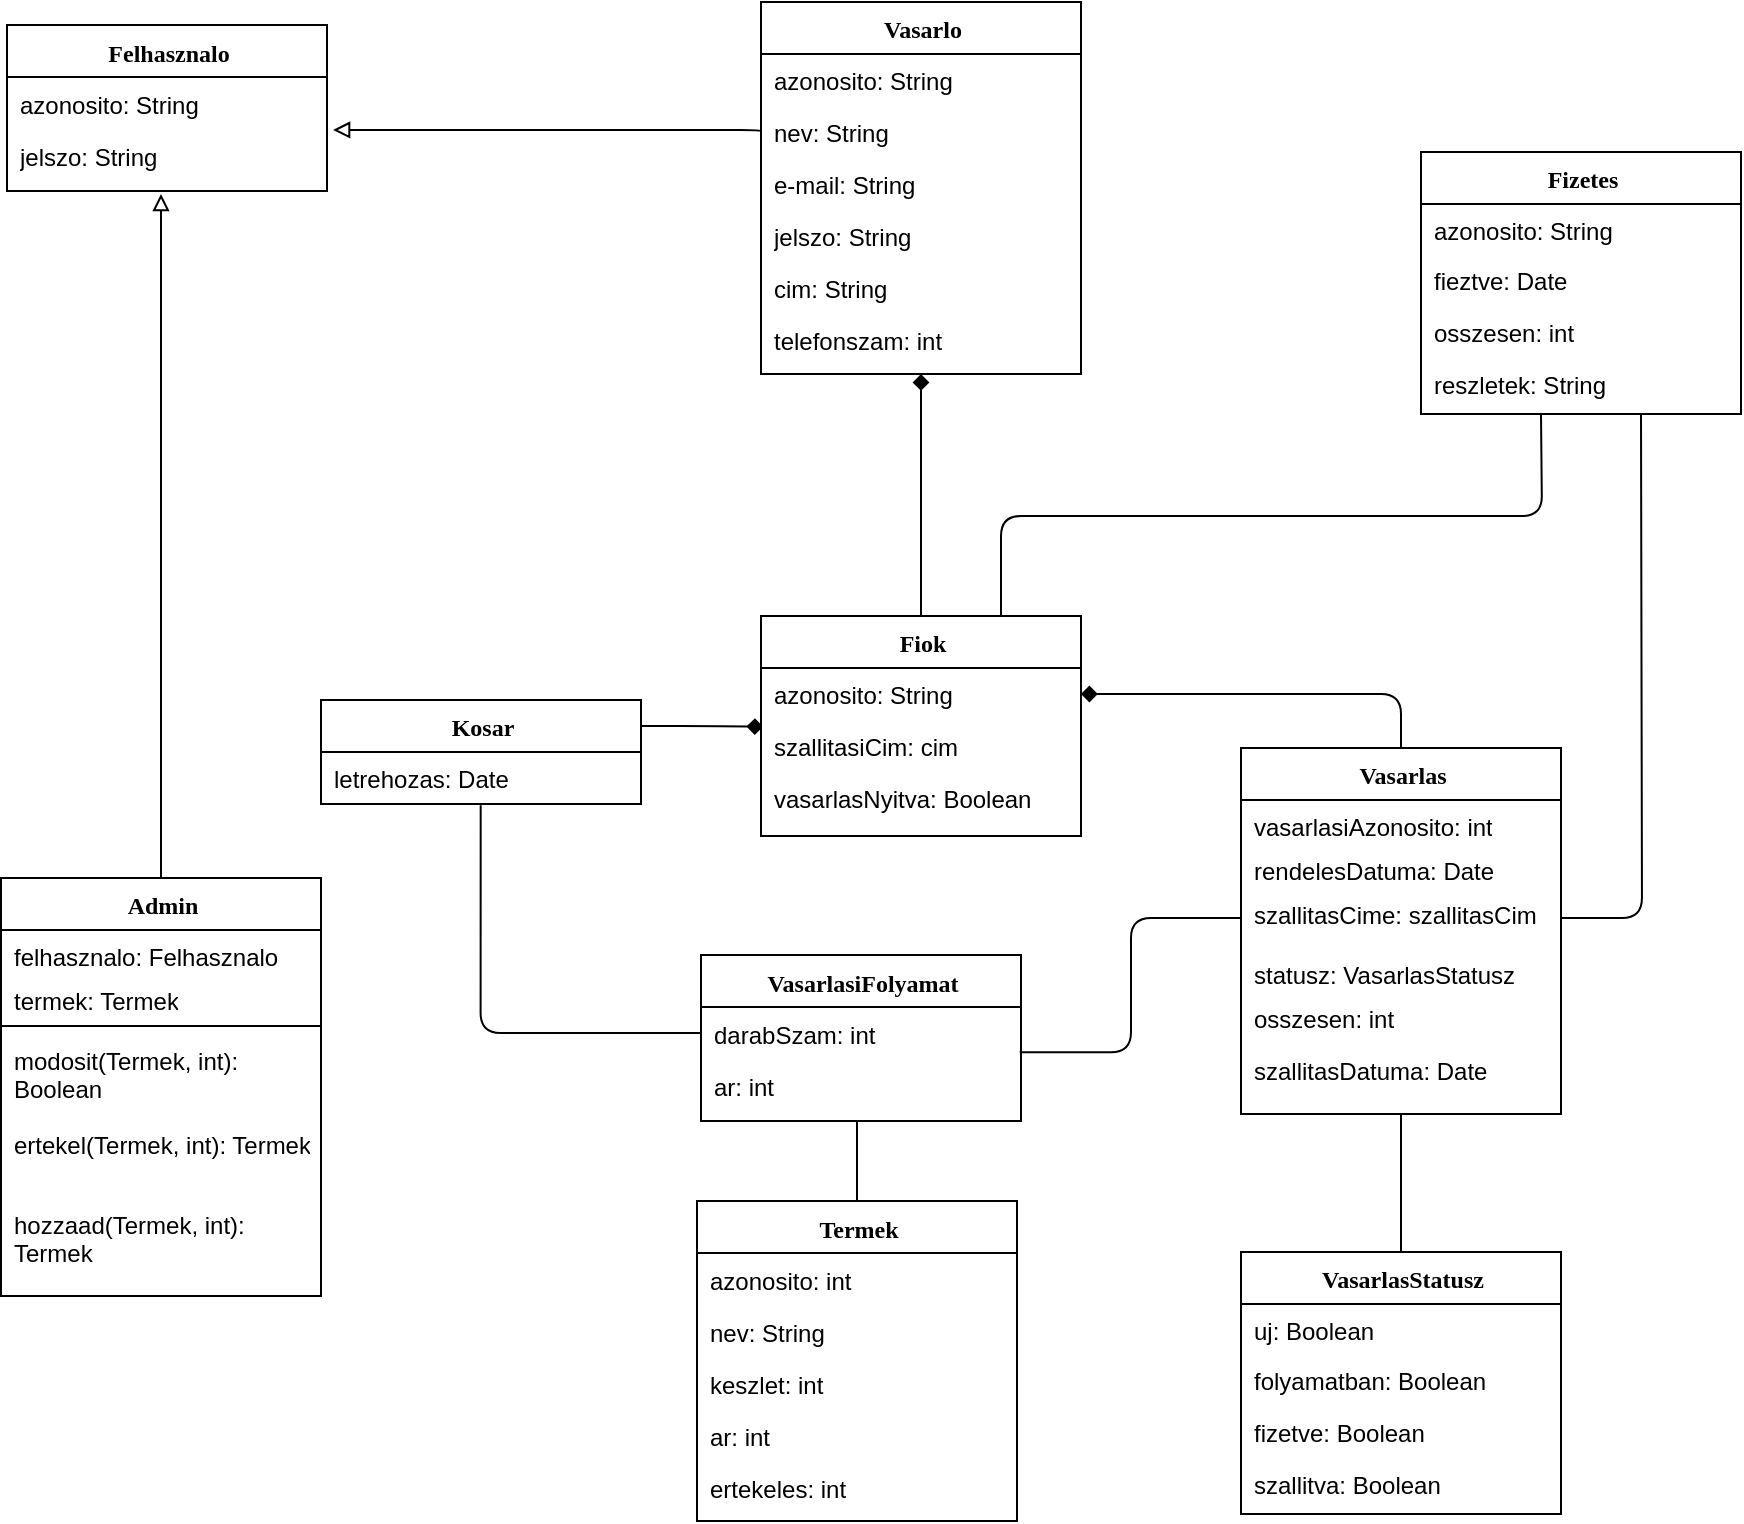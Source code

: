 <mxfile version="12.0.2" type="google" pages="1"><diagram name="Page-1" id="9f46799a-70d6-7492-0946-bef42562c5a5"><mxGraphModel dx="1920" dy="1098" grid="1" gridSize="10" guides="1" tooltips="1" connect="1" arrows="1" fold="1" page="1" pageScale="1" pageWidth="1169" pageHeight="827" background="#ffffff" math="0" shadow="0"><root><mxCell id="0"/><mxCell id="1" parent="0"/><mxCell id="78961159f06e98e8-17" value="Felhasznalo" style="swimlane;html=1;fontStyle=1;align=center;verticalAlign=top;childLayout=stackLayout;horizontal=1;startSize=26;horizontalStack=0;resizeParent=1;resizeLast=0;collapsible=1;marginBottom=0;swimlaneFillColor=#ffffff;rounded=0;shadow=0;comic=0;labelBackgroundColor=none;strokeColor=#000000;strokeWidth=1;fillColor=none;fontFamily=Verdana;fontSize=12;fontColor=#000000;" parent="1" vertex="1"><mxGeometry x="150.5" y="44.5" width="160" height="83" as="geometry"><mxRectangle x="90" y="83" width="70" height="26" as="alternateBounds"/></mxGeometry></mxCell><mxCell id="78961159f06e98e8-21" value="azonosito: String" style="text;html=1;strokeColor=none;fillColor=none;align=left;verticalAlign=top;spacingLeft=4;spacingRight=4;whiteSpace=wrap;overflow=hidden;rotatable=0;points=[[0,0.5],[1,0.5]];portConstraint=eastwest;" parent="78961159f06e98e8-17" vertex="1"><mxGeometry y="26" width="160" height="26" as="geometry"/></mxCell><mxCell id="78961159f06e98e8-25" value="jelszo: String" style="text;html=1;strokeColor=none;fillColor=none;align=left;verticalAlign=top;spacingLeft=4;spacingRight=4;whiteSpace=wrap;overflow=hidden;rotatable=0;points=[[0,0.5],[1,0.5]];portConstraint=eastwest;" parent="78961159f06e98e8-17" vertex="1"><mxGeometry y="52" width="160" height="26" as="geometry"/></mxCell><mxCell id="0u8KbWBJf1NWqCNimRr4-56" value="&lt;h2&gt;&lt;br&gt;&lt;/h2&gt;" style="edgeStyle=orthogonalEdgeStyle;rounded=1;orthogonalLoop=1;jettySize=auto;html=1;exitX=0.5;exitY=0;exitDx=0;exitDy=0;endArrow=block;endFill=0;labelPosition=right;verticalLabelPosition=top;align=left;verticalAlign=bottom;" edge="1" parent="1" source="78961159f06e98e8-30"><mxGeometry x="0.707" y="-20" relative="1" as="geometry"><mxPoint x="227.5" y="129" as="targetPoint"/><mxPoint as="offset"/></mxGeometry></mxCell><mxCell id="78961159f06e98e8-30" value="Admin" style="swimlane;html=1;fontStyle=1;align=center;verticalAlign=top;childLayout=stackLayout;horizontal=1;startSize=26;horizontalStack=0;resizeParent=1;resizeLast=0;collapsible=1;marginBottom=0;swimlaneFillColor=#ffffff;rounded=0;shadow=0;comic=0;labelBackgroundColor=none;strokeColor=#000000;strokeWidth=1;fillColor=none;fontFamily=Verdana;fontSize=12;fontColor=#000000;" parent="1" vertex="1"><mxGeometry x="147.5" y="471" width="160" height="209" as="geometry"/></mxCell><mxCell id="78961159f06e98e8-31" value="felhasznalo: Felhasznalo" style="text;html=1;strokeColor=none;fillColor=none;align=left;verticalAlign=top;spacingLeft=4;spacingRight=4;whiteSpace=wrap;overflow=hidden;rotatable=0;points=[[0,0.5],[1,0.5]];portConstraint=eastwest;" parent="78961159f06e98e8-30" vertex="1"><mxGeometry y="26" width="160" height="22" as="geometry"/></mxCell><mxCell id="78961159f06e98e8-32" value="termek: Termek" style="text;html=1;strokeColor=none;fillColor=none;align=left;verticalAlign=top;spacingLeft=4;spacingRight=4;whiteSpace=wrap;overflow=hidden;rotatable=0;points=[[0,0.5],[1,0.5]];portConstraint=eastwest;" parent="78961159f06e98e8-30" vertex="1"><mxGeometry y="48" width="160" height="22" as="geometry"/></mxCell><mxCell id="78961159f06e98e8-38" value="" style="line;html=1;strokeWidth=1;fillColor=none;align=left;verticalAlign=middle;spacingTop=-1;spacingLeft=3;spacingRight=3;rotatable=0;labelPosition=right;points=[];portConstraint=eastwest;" parent="78961159f06e98e8-30" vertex="1"><mxGeometry y="70" width="160" height="8" as="geometry"/></mxCell><mxCell id="0u8KbWBJf1NWqCNimRr4-3" value="modosit(Termek, int): Boolean" style="text;html=1;strokeColor=none;fillColor=none;align=left;verticalAlign=top;spacingLeft=4;spacingRight=4;whiteSpace=wrap;overflow=hidden;rotatable=0;points=[[0,0.5],[1,0.5]];portConstraint=eastwest;" vertex="1" parent="78961159f06e98e8-30"><mxGeometry y="78" width="160" height="42" as="geometry"/></mxCell><mxCell id="0u8KbWBJf1NWqCNimRr4-15" value="ertekel(Termek, int): Termek" style="text;html=1;strokeColor=none;fillColor=none;align=left;verticalAlign=top;spacingLeft=4;spacingRight=4;whiteSpace=wrap;overflow=hidden;rotatable=0;points=[[0,0.5],[1,0.5]];portConstraint=eastwest;" vertex="1" parent="78961159f06e98e8-30"><mxGeometry y="120" width="160" height="40" as="geometry"/></mxCell><mxCell id="0u8KbWBJf1NWqCNimRr4-14" value="hozzaad(Termek, int): Termek" style="text;html=1;strokeColor=none;fillColor=none;align=left;verticalAlign=top;spacingLeft=4;spacingRight=4;whiteSpace=wrap;overflow=hidden;rotatable=0;points=[[0,0.5],[1,0.5]];portConstraint=eastwest;" vertex="1" parent="78961159f06e98e8-30"><mxGeometry y="160" width="160" height="40" as="geometry"/></mxCell><mxCell id="0u8KbWBJf1NWqCNimRr4-91" style="edgeStyle=orthogonalEdgeStyle;rounded=1;orthogonalLoop=1;jettySize=auto;html=1;exitX=0.5;exitY=0;exitDx=0;exitDy=0;endArrow=none;endFill=0;" edge="1" parent="1" source="0u8KbWBJf1NWqCNimRr4-4"><mxGeometry relative="1" as="geometry"><mxPoint x="575.5" y="592.5" as="targetPoint"/></mxGeometry></mxCell><mxCell id="0u8KbWBJf1NWqCNimRr4-4" value="Termek" style="swimlane;html=1;fontStyle=1;align=center;verticalAlign=top;childLayout=stackLayout;horizontal=1;startSize=26;horizontalStack=0;resizeParent=1;resizeLast=0;collapsible=1;marginBottom=0;swimlaneFillColor=#ffffff;rounded=0;shadow=0;comic=0;labelBackgroundColor=none;strokeColor=#000000;strokeWidth=1;fillColor=none;fontFamily=Verdana;fontSize=12;fontColor=#000000;" vertex="1" parent="1"><mxGeometry x="495.5" y="632.5" width="160" height="160" as="geometry"><mxRectangle x="90" y="83" width="70" height="26" as="alternateBounds"/></mxGeometry></mxCell><mxCell id="0u8KbWBJf1NWqCNimRr4-5" value="azonosito: int" style="text;html=1;strokeColor=none;fillColor=none;align=left;verticalAlign=top;spacingLeft=4;spacingRight=4;whiteSpace=wrap;overflow=hidden;rotatable=0;points=[[0,0.5],[1,0.5]];portConstraint=eastwest;" vertex="1" parent="0u8KbWBJf1NWqCNimRr4-4"><mxGeometry y="26" width="160" height="26" as="geometry"/></mxCell><mxCell id="0u8KbWBJf1NWqCNimRr4-6" value="nev: String" style="text;html=1;strokeColor=none;fillColor=none;align=left;verticalAlign=top;spacingLeft=4;spacingRight=4;whiteSpace=wrap;overflow=hidden;rotatable=0;points=[[0,0.5],[1,0.5]];portConstraint=eastwest;" vertex="1" parent="0u8KbWBJf1NWqCNimRr4-4"><mxGeometry y="52" width="160" height="26" as="geometry"/></mxCell><mxCell id="0u8KbWBJf1NWqCNimRr4-7" value="keszlet: int" style="text;html=1;strokeColor=none;fillColor=none;align=left;verticalAlign=top;spacingLeft=4;spacingRight=4;whiteSpace=wrap;overflow=hidden;rotatable=0;points=[[0,0.5],[1,0.5]];portConstraint=eastwest;" vertex="1" parent="0u8KbWBJf1NWqCNimRr4-4"><mxGeometry y="78" width="160" height="26" as="geometry"/></mxCell><mxCell id="0u8KbWBJf1NWqCNimRr4-8" value="ar: int" style="text;html=1;strokeColor=none;fillColor=none;align=left;verticalAlign=top;spacingLeft=4;spacingRight=4;whiteSpace=wrap;overflow=hidden;rotatable=0;points=[[0,0.5],[1,0.5]];portConstraint=eastwest;" vertex="1" parent="0u8KbWBJf1NWqCNimRr4-4"><mxGeometry y="104" width="160" height="26" as="geometry"/></mxCell><mxCell id="0u8KbWBJf1NWqCNimRr4-64" value="ertekeles: int" style="text;html=1;strokeColor=none;fillColor=none;align=left;verticalAlign=top;spacingLeft=4;spacingRight=4;whiteSpace=wrap;overflow=hidden;rotatable=0;points=[[0,0.5],[1,0.5]];portConstraint=eastwest;" vertex="1" parent="0u8KbWBJf1NWqCNimRr4-4"><mxGeometry y="130" width="160" height="20" as="geometry"/></mxCell><mxCell id="0u8KbWBJf1NWqCNimRr4-83" style="edgeStyle=orthogonalEdgeStyle;rounded=1;orthogonalLoop=1;jettySize=auto;html=1;exitX=0.5;exitY=0;exitDx=0;exitDy=0;entryX=1;entryY=0.5;entryDx=0;entryDy=0;endArrow=diamond;endFill=1;" edge="1" parent="1" source="0u8KbWBJf1NWqCNimRr4-20" target="0u8KbWBJf1NWqCNimRr4-49"><mxGeometry relative="1" as="geometry"/></mxCell><mxCell id="0u8KbWBJf1NWqCNimRr4-20" value="Vasarlas" style="swimlane;html=1;fontStyle=1;align=center;verticalAlign=top;childLayout=stackLayout;horizontal=1;startSize=26;horizontalStack=0;resizeParent=1;resizeLast=0;collapsible=1;marginBottom=0;swimlaneFillColor=#ffffff;rounded=0;shadow=0;comic=0;labelBackgroundColor=none;strokeColor=#000000;strokeWidth=1;fillColor=none;fontFamily=Verdana;fontSize=12;fontColor=#000000;" vertex="1" parent="1"><mxGeometry x="767.5" y="406" width="160" height="183" as="geometry"/></mxCell><mxCell id="0u8KbWBJf1NWqCNimRr4-21" value="vasarlasiAzonosito: int" style="text;html=1;strokeColor=none;fillColor=none;align=left;verticalAlign=top;spacingLeft=4;spacingRight=4;whiteSpace=wrap;overflow=hidden;rotatable=0;points=[[0,0.5],[1,0.5]];portConstraint=eastwest;" vertex="1" parent="0u8KbWBJf1NWqCNimRr4-20"><mxGeometry y="26" width="160" height="22" as="geometry"/></mxCell><mxCell id="0u8KbWBJf1NWqCNimRr4-22" value="rendelesDatuma: Date" style="text;html=1;strokeColor=none;fillColor=none;align=left;verticalAlign=top;spacingLeft=4;spacingRight=4;whiteSpace=wrap;overflow=hidden;rotatable=0;points=[[0,0.5],[1,0.5]];portConstraint=eastwest;" vertex="1" parent="0u8KbWBJf1NWqCNimRr4-20"><mxGeometry y="48" width="160" height="22" as="geometry"/></mxCell><mxCell id="0u8KbWBJf1NWqCNimRr4-25" value="szallitasCime: szallitasCim" style="text;html=1;strokeColor=none;fillColor=none;align=left;verticalAlign=top;spacingLeft=4;spacingRight=4;whiteSpace=wrap;overflow=hidden;rotatable=0;points=[[0,0.5],[1,0.5]];portConstraint=eastwest;" vertex="1" parent="0u8KbWBJf1NWqCNimRr4-20"><mxGeometry y="70" width="160" height="30" as="geometry"/></mxCell><mxCell id="0u8KbWBJf1NWqCNimRr4-26" value="statusz: VasarlasStatusz" style="text;html=1;strokeColor=none;fillColor=none;align=left;verticalAlign=top;spacingLeft=4;spacingRight=4;whiteSpace=wrap;overflow=hidden;rotatable=0;points=[[0,0.5],[1,0.5]];portConstraint=eastwest;" vertex="1" parent="0u8KbWBJf1NWqCNimRr4-20"><mxGeometry y="100" width="160" height="22" as="geometry"/></mxCell><mxCell id="0u8KbWBJf1NWqCNimRr4-79" value="osszesen: int" style="text;html=1;strokeColor=none;fillColor=none;align=left;verticalAlign=top;spacingLeft=4;spacingRight=4;whiteSpace=wrap;overflow=hidden;rotatable=0;points=[[0,0.5],[1,0.5]];portConstraint=eastwest;" vertex="1" parent="0u8KbWBJf1NWqCNimRr4-20"><mxGeometry y="122" width="160" height="26" as="geometry"/></mxCell><mxCell id="0u8KbWBJf1NWqCNimRr4-24" value="szallitasDatuma: Date" style="text;html=1;strokeColor=none;fillColor=none;align=left;verticalAlign=top;spacingLeft=4;spacingRight=4;whiteSpace=wrap;overflow=hidden;rotatable=0;points=[[0,0.5],[1,0.5]];portConstraint=eastwest;" vertex="1" parent="0u8KbWBJf1NWqCNimRr4-20"><mxGeometry y="148" width="160" height="22" as="geometry"/></mxCell><mxCell id="0u8KbWBJf1NWqCNimRr4-36" value="Vasarlo" style="swimlane;html=1;fontStyle=1;align=center;verticalAlign=top;childLayout=stackLayout;horizontal=1;startSize=26;horizontalStack=0;resizeParent=1;resizeLast=0;collapsible=1;marginBottom=0;swimlaneFillColor=#ffffff;rounded=0;shadow=0;comic=0;labelBackgroundColor=none;strokeColor=#000000;strokeWidth=1;fillColor=none;fontFamily=Verdana;fontSize=12;fontColor=#000000;" vertex="1" parent="1"><mxGeometry x="527.5" y="33" width="160" height="186" as="geometry"><mxRectangle x="90" y="83" width="70" height="26" as="alternateBounds"/></mxGeometry></mxCell><mxCell id="0u8KbWBJf1NWqCNimRr4-40" value="azonosito: String" style="text;html=1;strokeColor=none;fillColor=none;align=left;verticalAlign=top;spacingLeft=4;spacingRight=4;whiteSpace=wrap;overflow=hidden;rotatable=0;points=[[0,0.5],[1,0.5]];portConstraint=eastwest;" vertex="1" parent="0u8KbWBJf1NWqCNimRr4-36"><mxGeometry y="26" width="160" height="26" as="geometry"/></mxCell><mxCell id="0u8KbWBJf1NWqCNimRr4-37" value="nev: String&lt;br&gt;" style="text;html=1;strokeColor=none;fillColor=none;align=left;verticalAlign=top;spacingLeft=4;spacingRight=4;whiteSpace=wrap;overflow=hidden;rotatable=0;points=[[0,0.5],[1,0.5]];portConstraint=eastwest;" vertex="1" parent="0u8KbWBJf1NWqCNimRr4-36"><mxGeometry y="52" width="160" height="26" as="geometry"/></mxCell><mxCell id="0u8KbWBJf1NWqCNimRr4-38" value="e-mail: String" style="text;html=1;strokeColor=none;fillColor=none;align=left;verticalAlign=top;spacingLeft=4;spacingRight=4;whiteSpace=wrap;overflow=hidden;rotatable=0;points=[[0,0.5],[1,0.5]];portConstraint=eastwest;" vertex="1" parent="0u8KbWBJf1NWqCNimRr4-36"><mxGeometry y="78" width="160" height="26" as="geometry"/></mxCell><mxCell id="0u8KbWBJf1NWqCNimRr4-39" value="jelszo: String" style="text;html=1;strokeColor=none;fillColor=none;align=left;verticalAlign=top;spacingLeft=4;spacingRight=4;whiteSpace=wrap;overflow=hidden;rotatable=0;points=[[0,0.5],[1,0.5]];portConstraint=eastwest;" vertex="1" parent="0u8KbWBJf1NWqCNimRr4-36"><mxGeometry y="104" width="160" height="26" as="geometry"/></mxCell><mxCell id="0u8KbWBJf1NWqCNimRr4-47" value="cim: String" style="text;html=1;strokeColor=none;fillColor=none;align=left;verticalAlign=top;spacingLeft=4;spacingRight=4;whiteSpace=wrap;overflow=hidden;rotatable=0;points=[[0,0.5],[1,0.5]];portConstraint=eastwest;" vertex="1" parent="0u8KbWBJf1NWqCNimRr4-36"><mxGeometry y="130" width="160" height="26" as="geometry"/></mxCell><mxCell id="0u8KbWBJf1NWqCNimRr4-46" value="telefonszam: int" style="text;html=1;strokeColor=none;fillColor=none;align=left;verticalAlign=top;spacingLeft=4;spacingRight=4;whiteSpace=wrap;overflow=hidden;rotatable=0;points=[[0,0.5],[1,0.5]];portConstraint=eastwest;" vertex="1" parent="0u8KbWBJf1NWqCNimRr4-36"><mxGeometry y="156" width="160" height="26" as="geometry"/></mxCell><mxCell id="0u8KbWBJf1NWqCNimRr4-90" style="edgeStyle=orthogonalEdgeStyle;rounded=1;orthogonalLoop=1;jettySize=auto;html=1;exitX=1;exitY=0.25;exitDx=0;exitDy=0;entryX=0.007;entryY=0.128;entryDx=0;entryDy=0;entryPerimeter=0;endArrow=diamond;endFill=1;" edge="1" parent="1" source="0u8KbWBJf1NWqCNimRr4-42" target="0u8KbWBJf1NWqCNimRr4-50"><mxGeometry relative="1" as="geometry"/></mxCell><mxCell id="0u8KbWBJf1NWqCNimRr4-42" value="Kosar" style="swimlane;html=1;fontStyle=1;align=center;verticalAlign=top;childLayout=stackLayout;horizontal=1;startSize=26;horizontalStack=0;resizeParent=1;resizeLast=0;collapsible=1;marginBottom=0;swimlaneFillColor=#ffffff;rounded=0;shadow=0;comic=0;labelBackgroundColor=none;strokeColor=#000000;strokeWidth=1;fillColor=none;fontFamily=Verdana;fontSize=12;fontColor=#000000;" vertex="1" parent="1"><mxGeometry x="307.5" y="382" width="160" height="52" as="geometry"><mxRectangle x="90" y="83" width="70" height="26" as="alternateBounds"/></mxGeometry></mxCell><mxCell id="0u8KbWBJf1NWqCNimRr4-43" value="letrehozas: Date" style="text;html=1;strokeColor=none;fillColor=none;align=left;verticalAlign=top;spacingLeft=4;spacingRight=4;whiteSpace=wrap;overflow=hidden;rotatable=0;points=[[0,0.5],[1,0.5]];portConstraint=eastwest;" vertex="1" parent="0u8KbWBJf1NWqCNimRr4-42"><mxGeometry y="26" width="160" height="26" as="geometry"/></mxCell><mxCell id="0u8KbWBJf1NWqCNimRr4-81" style="edgeStyle=orthogonalEdgeStyle;rounded=1;orthogonalLoop=1;jettySize=auto;html=1;exitX=0.5;exitY=0;exitDx=0;exitDy=0;endArrow=diamond;endFill=1;entryX=0.5;entryY=1;entryDx=0;entryDy=0;" edge="1" parent="1" source="0u8KbWBJf1NWqCNimRr4-48" target="0u8KbWBJf1NWqCNimRr4-36"><mxGeometry relative="1" as="geometry"><mxPoint x="607.5" y="229.0" as="targetPoint"/></mxGeometry></mxCell><mxCell id="0u8KbWBJf1NWqCNimRr4-84" style="edgeStyle=orthogonalEdgeStyle;rounded=1;orthogonalLoop=1;jettySize=auto;html=1;exitX=0.75;exitY=0;exitDx=0;exitDy=0;endArrow=none;endFill=0;" edge="1" parent="1" source="0u8KbWBJf1NWqCNimRr4-48"><mxGeometry relative="1" as="geometry"><mxPoint x="917.5" y="239" as="targetPoint"/></mxGeometry></mxCell><mxCell id="0u8KbWBJf1NWqCNimRr4-48" value="Fiok" style="swimlane;html=1;fontStyle=1;align=center;verticalAlign=top;childLayout=stackLayout;horizontal=1;startSize=26;horizontalStack=0;resizeParent=1;resizeLast=0;collapsible=1;marginBottom=0;swimlaneFillColor=#ffffff;rounded=0;shadow=0;comic=0;labelBackgroundColor=none;strokeColor=#000000;strokeWidth=1;fillColor=none;fontFamily=Verdana;fontSize=12;fontColor=#000000;" vertex="1" parent="1"><mxGeometry x="527.5" y="340" width="160" height="110" as="geometry"><mxRectangle x="90" y="83" width="70" height="26" as="alternateBounds"/></mxGeometry></mxCell><mxCell id="0u8KbWBJf1NWqCNimRr4-49" value="azonosito: String" style="text;html=1;strokeColor=none;fillColor=none;align=left;verticalAlign=top;spacingLeft=4;spacingRight=4;whiteSpace=wrap;overflow=hidden;rotatable=0;points=[[0,0.5],[1,0.5]];portConstraint=eastwest;" vertex="1" parent="0u8KbWBJf1NWqCNimRr4-48"><mxGeometry y="26" width="160" height="26" as="geometry"/></mxCell><mxCell id="0u8KbWBJf1NWqCNimRr4-50" value="szallitasiCim: cim" style="text;html=1;strokeColor=none;fillColor=none;align=left;verticalAlign=top;spacingLeft=4;spacingRight=4;whiteSpace=wrap;overflow=hidden;rotatable=0;points=[[0,0.5],[1,0.5]];portConstraint=eastwest;" vertex="1" parent="0u8KbWBJf1NWqCNimRr4-48"><mxGeometry y="52" width="160" height="26" as="geometry"/></mxCell><mxCell id="0u8KbWBJf1NWqCNimRr4-51" value="vasarlasNyitva: Boolean" style="text;html=1;strokeColor=none;fillColor=none;align=left;verticalAlign=top;spacingLeft=4;spacingRight=4;whiteSpace=wrap;overflow=hidden;rotatable=0;points=[[0,0.5],[1,0.5]];portConstraint=eastwest;" vertex="1" parent="0u8KbWBJf1NWqCNimRr4-48"><mxGeometry y="78" width="160" height="26" as="geometry"/></mxCell><mxCell id="0u8KbWBJf1NWqCNimRr4-58" value="VasarlasiFolyamat" style="swimlane;html=1;fontStyle=1;align=center;verticalAlign=top;childLayout=stackLayout;horizontal=1;startSize=26;horizontalStack=0;resizeParent=1;resizeLast=0;collapsible=1;marginBottom=0;swimlaneFillColor=#ffffff;rounded=0;shadow=0;comic=0;labelBackgroundColor=none;strokeColor=#000000;strokeWidth=1;fillColor=none;fontFamily=Verdana;fontSize=12;fontColor=#000000;" vertex="1" parent="1"><mxGeometry x="497.5" y="509.5" width="160" height="83" as="geometry"><mxRectangle x="90" y="83" width="70" height="26" as="alternateBounds"/></mxGeometry></mxCell><mxCell id="0u8KbWBJf1NWqCNimRr4-59" value="darabSzam: int" style="text;html=1;strokeColor=none;fillColor=none;align=left;verticalAlign=top;spacingLeft=4;spacingRight=4;whiteSpace=wrap;overflow=hidden;rotatable=0;points=[[0,0.5],[1,0.5]];portConstraint=eastwest;" vertex="1" parent="0u8KbWBJf1NWqCNimRr4-58"><mxGeometry y="26" width="160" height="26" as="geometry"/></mxCell><mxCell id="0u8KbWBJf1NWqCNimRr4-60" value="ar: int" style="text;html=1;strokeColor=none;fillColor=none;align=left;verticalAlign=top;spacingLeft=4;spacingRight=4;whiteSpace=wrap;overflow=hidden;rotatable=0;points=[[0,0.5],[1,0.5]];portConstraint=eastwest;" vertex="1" parent="0u8KbWBJf1NWqCNimRr4-58"><mxGeometry y="52" width="160" height="26" as="geometry"/></mxCell><mxCell id="0u8KbWBJf1NWqCNimRr4-67" value="Fizetes" style="swimlane;html=1;fontStyle=1;align=center;verticalAlign=top;childLayout=stackLayout;horizontal=1;startSize=26;horizontalStack=0;resizeParent=1;resizeLast=0;collapsible=1;marginBottom=0;swimlaneFillColor=#ffffff;rounded=0;shadow=0;comic=0;labelBackgroundColor=none;strokeColor=#000000;strokeWidth=1;fillColor=none;fontFamily=Verdana;fontSize=12;fontColor=#000000;" vertex="1" parent="1"><mxGeometry x="857.5" y="108" width="160" height="131" as="geometry"><mxRectangle x="90" y="83" width="70" height="26" as="alternateBounds"/></mxGeometry></mxCell><mxCell id="0u8KbWBJf1NWqCNimRr4-71" value="azonosito: String" style="text;html=1;strokeColor=none;fillColor=none;align=left;verticalAlign=top;spacingLeft=4;spacingRight=4;whiteSpace=wrap;overflow=hidden;rotatable=0;points=[[0,0.5],[1,0.5]];portConstraint=eastwest;" vertex="1" parent="0u8KbWBJf1NWqCNimRr4-67"><mxGeometry y="26" width="160" height="25" as="geometry"/></mxCell><mxCell id="0u8KbWBJf1NWqCNimRr4-68" value="fieztve: Date" style="text;html=1;strokeColor=none;fillColor=none;align=left;verticalAlign=top;spacingLeft=4;spacingRight=4;whiteSpace=wrap;overflow=hidden;rotatable=0;points=[[0,0.5],[1,0.5]];portConstraint=eastwest;" vertex="1" parent="0u8KbWBJf1NWqCNimRr4-67"><mxGeometry y="51" width="160" height="26" as="geometry"/></mxCell><mxCell id="0u8KbWBJf1NWqCNimRr4-69" value="osszesen: int" style="text;html=1;strokeColor=none;fillColor=none;align=left;verticalAlign=top;spacingLeft=4;spacingRight=4;whiteSpace=wrap;overflow=hidden;rotatable=0;points=[[0,0.5],[1,0.5]];portConstraint=eastwest;" vertex="1" parent="0u8KbWBJf1NWqCNimRr4-67"><mxGeometry y="77" width="160" height="26" as="geometry"/></mxCell><mxCell id="0u8KbWBJf1NWqCNimRr4-70" value="reszletek: String" style="text;html=1;strokeColor=none;fillColor=none;align=left;verticalAlign=top;spacingLeft=4;spacingRight=4;whiteSpace=wrap;overflow=hidden;rotatable=0;points=[[0,0.5],[1,0.5]];portConstraint=eastwest;" vertex="1" parent="0u8KbWBJf1NWqCNimRr4-67"><mxGeometry y="103" width="160" height="26" as="geometry"/></mxCell><mxCell id="0u8KbWBJf1NWqCNimRr4-86" style="edgeStyle=orthogonalEdgeStyle;rounded=1;orthogonalLoop=1;jettySize=auto;html=1;exitX=0.5;exitY=0;exitDx=0;exitDy=0;entryX=0.5;entryY=1;entryDx=0;entryDy=0;endArrow=none;endFill=0;" edge="1" parent="1" source="0u8KbWBJf1NWqCNimRr4-74" target="0u8KbWBJf1NWqCNimRr4-20"><mxGeometry relative="1" as="geometry"/></mxCell><mxCell id="0u8KbWBJf1NWqCNimRr4-74" value="VasarlasStatusz" style="swimlane;html=1;fontStyle=1;align=center;verticalAlign=top;childLayout=stackLayout;horizontal=1;startSize=26;horizontalStack=0;resizeParent=1;resizeLast=0;collapsible=1;marginBottom=0;swimlaneFillColor=#ffffff;rounded=0;shadow=0;comic=0;labelBackgroundColor=none;strokeColor=#000000;strokeWidth=1;fillColor=none;fontFamily=Verdana;fontSize=12;fontColor=#000000;" vertex="1" parent="1"><mxGeometry x="767.5" y="658" width="160" height="131" as="geometry"><mxRectangle x="90" y="83" width="70" height="26" as="alternateBounds"/></mxGeometry></mxCell><mxCell id="0u8KbWBJf1NWqCNimRr4-75" value="uj: Boolean" style="text;html=1;strokeColor=none;fillColor=none;align=left;verticalAlign=top;spacingLeft=4;spacingRight=4;whiteSpace=wrap;overflow=hidden;rotatable=0;points=[[0,0.5],[1,0.5]];portConstraint=eastwest;" vertex="1" parent="0u8KbWBJf1NWqCNimRr4-74"><mxGeometry y="26" width="160" height="25" as="geometry"/></mxCell><mxCell id="0u8KbWBJf1NWqCNimRr4-76" value="folyamatban: Boolean" style="text;html=1;strokeColor=none;fillColor=none;align=left;verticalAlign=top;spacingLeft=4;spacingRight=4;whiteSpace=wrap;overflow=hidden;rotatable=0;points=[[0,0.5],[1,0.5]];portConstraint=eastwest;" vertex="1" parent="0u8KbWBJf1NWqCNimRr4-74"><mxGeometry y="51" width="160" height="26" as="geometry"/></mxCell><mxCell id="0u8KbWBJf1NWqCNimRr4-77" value="fizetve: Boolean" style="text;html=1;strokeColor=none;fillColor=none;align=left;verticalAlign=top;spacingLeft=4;spacingRight=4;whiteSpace=wrap;overflow=hidden;rotatable=0;points=[[0,0.5],[1,0.5]];portConstraint=eastwest;" vertex="1" parent="0u8KbWBJf1NWqCNimRr4-74"><mxGeometry y="77" width="160" height="26" as="geometry"/></mxCell><mxCell id="0u8KbWBJf1NWqCNimRr4-78" value="szallitva: Boolean" style="text;html=1;strokeColor=none;fillColor=none;align=left;verticalAlign=top;spacingLeft=4;spacingRight=4;whiteSpace=wrap;overflow=hidden;rotatable=0;points=[[0,0.5],[1,0.5]];portConstraint=eastwest;" vertex="1" parent="0u8KbWBJf1NWqCNimRr4-74"><mxGeometry y="103" width="160" height="26" as="geometry"/></mxCell><mxCell id="0u8KbWBJf1NWqCNimRr4-82" style="edgeStyle=orthogonalEdgeStyle;rounded=1;orthogonalLoop=1;jettySize=auto;html=1;exitX=0;exitY=0.5;exitDx=0;exitDy=0;entryX=1.019;entryY=0.019;entryDx=0;entryDy=0;entryPerimeter=0;endArrow=block;endFill=0;" edge="1" parent="1" source="0u8KbWBJf1NWqCNimRr4-37" target="78961159f06e98e8-25"><mxGeometry relative="1" as="geometry"><Array as="points"><mxPoint x="527.5" y="97"/></Array></mxGeometry></mxCell><mxCell id="0u8KbWBJf1NWqCNimRr4-85" style="edgeStyle=orthogonalEdgeStyle;rounded=1;orthogonalLoop=1;jettySize=auto;html=1;exitX=1;exitY=0.5;exitDx=0;exitDy=0;endArrow=none;endFill=0;" edge="1" parent="1" source="0u8KbWBJf1NWqCNimRr4-25"><mxGeometry relative="1" as="geometry"><mxPoint x="967.5" y="239" as="targetPoint"/></mxGeometry></mxCell><mxCell id="0u8KbWBJf1NWqCNimRr4-87" style="edgeStyle=orthogonalEdgeStyle;rounded=1;orthogonalLoop=1;jettySize=auto;html=1;exitX=0;exitY=0.5;exitDx=0;exitDy=0;entryX=0.996;entryY=0.87;entryDx=0;entryDy=0;entryPerimeter=0;endArrow=none;endFill=0;" edge="1" parent="1" source="0u8KbWBJf1NWqCNimRr4-25" target="0u8KbWBJf1NWqCNimRr4-59"><mxGeometry relative="1" as="geometry"/></mxCell><mxCell id="0u8KbWBJf1NWqCNimRr4-88" style="edgeStyle=orthogonalEdgeStyle;rounded=1;orthogonalLoop=1;jettySize=auto;html=1;exitX=0;exitY=0.5;exitDx=0;exitDy=0;endArrow=none;endFill=0;entryX=0.499;entryY=1.024;entryDx=0;entryDy=0;entryPerimeter=0;" edge="1" parent="1" source="0u8KbWBJf1NWqCNimRr4-59" target="0u8KbWBJf1NWqCNimRr4-43"><mxGeometry relative="1" as="geometry"><mxPoint x="387.5" y="439" as="targetPoint"/></mxGeometry></mxCell></root></mxGraphModel></diagram></mxfile>